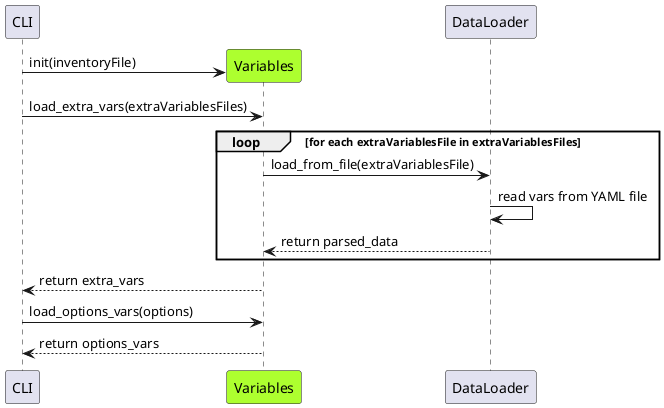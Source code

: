 @startuml
participant CLI
participant Variables #greenYellow
create Variables
CLI -> Variables: init(inventoryFile)
CLI -> Variables: load_extra_vars(extraVariablesFiles)
loop for each extraVariablesFile in extraVariablesFiles
Variables -> DataLoader: load_from_file(extraVariablesFile)
DataLoader -> DataLoader: read vars from YAML file
Variables <-- DataLoader: return parsed_data
end loop
CLI <-- Variables: return extra_vars

CLI -> Variables: load_options_vars(options)
CLI <-- Variables: return options_vars

@enduml